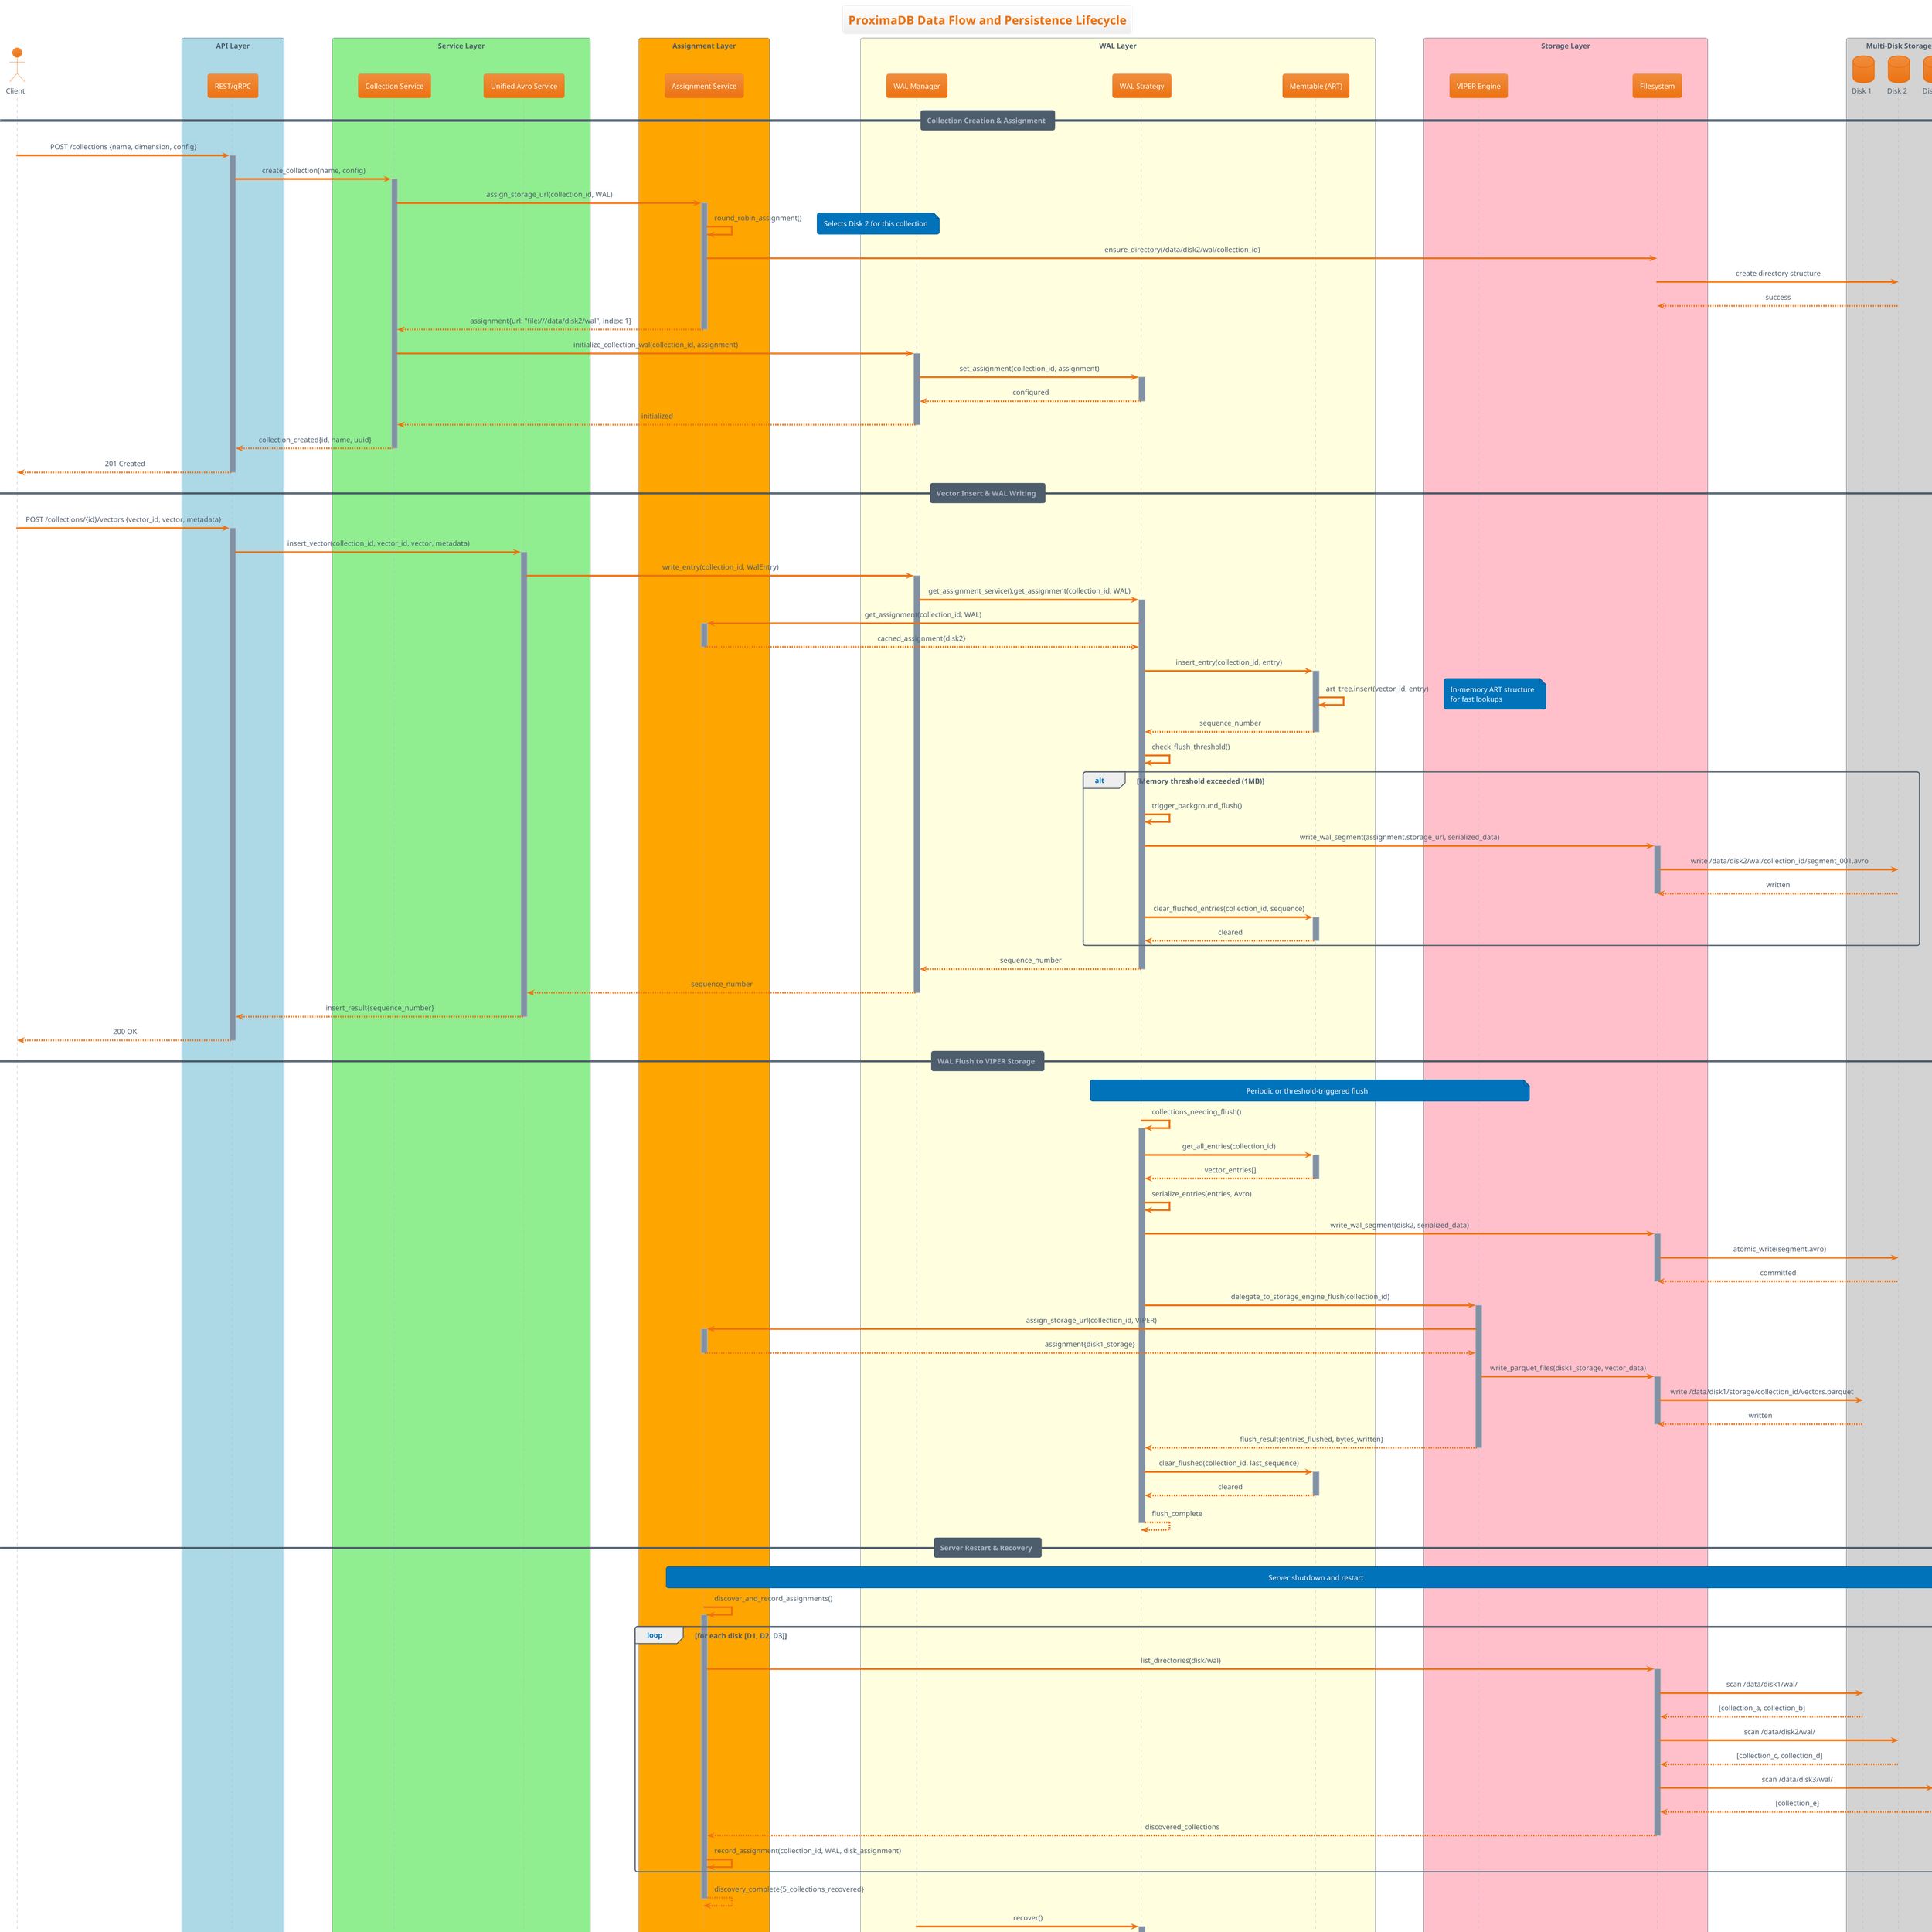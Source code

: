 @startuml Data Flow and Persistence
!theme aws-orange

title ProximaDB Data Flow and Persistence Lifecycle
scale 1.2

skinparam sequenceMessageAlign center

actor "Client" as Client
box "API Layer" #LightBlue
    participant "REST/gRPC" as API
end box

box "Service Layer" #LightGreen
    participant "Collection Service" as CollSvc
    participant "Unified Avro Service" as AvroSvc
end box

box "Assignment Layer" #Orange
    participant "Assignment Service" as AssignSvc
end box

box "WAL Layer" #LightYellow
    participant "WAL Manager" as WAL
    participant "WAL Strategy" as Strategy
    participant "Memtable (ART)" as Memtable
end box

box "Storage Layer" #Pink
    participant "VIPER Engine" as VIPER
    participant "Filesystem" as FS
end box

box "Multi-Disk Storage" #LightGray
    database "Disk 1" as D1
    database "Disk 2" as D2  
    database "Disk 3" as D3
end box

== Collection Creation & Assignment ==

Client -> API: POST /collections {name, dimension, config}
activate API

API -> CollSvc: create_collection(name, config)
activate CollSvc

CollSvc -> AssignSvc: assign_storage_url(collection_id, WAL)
activate AssignSvc

AssignSvc -> AssignSvc: round_robin_assignment()
note right: Selects Disk 2 for this collection

AssignSvc -> FS: ensure_directory(/data/disk2/wal/collection_id)
FS -> D2: create directory structure
D2 --> FS: success

AssignSvc --> CollSvc: assignment{url: "file:///data/disk2/wal", index: 1}
deactivate AssignSvc

CollSvc -> WAL: initialize_collection_wal(collection_id, assignment)
activate WAL

WAL -> Strategy: set_assignment(collection_id, assignment)
activate Strategy
Strategy --> WAL: configured
deactivate Strategy

WAL --> CollSvc: initialized
deactivate WAL

CollSvc --> API: collection_created{id, name, uuid}
deactivate CollSvc

API --> Client: 201 Created
deactivate API

== Vector Insert & WAL Writing ==

Client -> API: POST /collections/{id}/vectors {vector_id, vector, metadata}
activate API

API -> AvroSvc: insert_vector(collection_id, vector_id, vector, metadata)
activate AvroSvc

AvroSvc -> WAL: write_entry(collection_id, WalEntry)
activate WAL

WAL -> Strategy: get_assignment_service().get_assignment(collection_id, WAL)
activate Strategy

Strategy -> AssignSvc: get_assignment(collection_id, WAL)
activate AssignSvc
AssignSvc --> Strategy: cached_assignment{disk2}
deactivate AssignSvc

Strategy -> Memtable: insert_entry(collection_id, entry)
activate Memtable

Memtable -> Memtable: art_tree.insert(vector_id, entry)
note right: In-memory ART structure\nfor fast lookups

Memtable --> Strategy: sequence_number
deactivate Memtable

Strategy -> Strategy: check_flush_threshold()
alt Memory threshold exceeded (1MB)
    Strategy -> Strategy: trigger_background_flush()
    
    Strategy -> FS: write_wal_segment(assignment.storage_url, serialized_data)
    activate FS
    FS -> D2: write /data/disk2/wal/collection_id/segment_001.avro
    D2 --> FS: written
    deactivate FS
    
    Strategy -> Memtable: clear_flushed_entries(collection_id, sequence)
    activate Memtable
    Memtable --> Strategy: cleared
    deactivate Memtable
end

Strategy --> WAL: sequence_number
deactivate Strategy

WAL --> AvroSvc: sequence_number
deactivate WAL

AvroSvc --> API: insert_result{sequence_number}
deactivate AvroSvc

API --> Client: 200 OK
deactivate API

== WAL Flush to VIPER Storage ==

note over Strategy, VIPER: Periodic or threshold-triggered flush

Strategy -> Strategy: collections_needing_flush()
activate Strategy

Strategy -> Memtable: get_all_entries(collection_id)
activate Memtable
Memtable --> Strategy: vector_entries[]
deactivate Memtable

Strategy -> Strategy: serialize_entries(entries, Avro)
Strategy -> FS: write_wal_segment(disk2, serialized_data)
activate FS
FS -> D2: atomic_write(segment.avro)
D2 --> FS: committed
deactivate FS

Strategy -> VIPER: delegate_to_storage_engine_flush(collection_id)
activate VIPER

VIPER -> AssignSvc: assign_storage_url(collection_id, VIPER)
activate AssignSvc
AssignSvc --> VIPER: assignment{disk1_storage}
deactivate AssignSvc

VIPER -> FS: write_parquet_files(disk1_storage, vector_data)
activate FS
FS -> D1: write /data/disk1/storage/collection_id/vectors.parquet
D1 --> FS: written
deactivate FS

VIPER --> Strategy: flush_result{entries_flushed, bytes_written}
deactivate VIPER

Strategy -> Memtable: clear_flushed(collection_id, last_sequence)
activate Memtable
Memtable --> Strategy: cleared
deactivate Memtable

Strategy --> Strategy: flush_complete
deactivate Strategy

== Server Restart & Recovery ==

note over AssignSvc, D3: Server shutdown and restart

AssignSvc -> AssignSvc: discover_and_record_assignments()
activate AssignSvc

loop for each disk [D1, D2, D3]
    AssignSvc -> FS: list_directories(disk/wal)
    activate FS
    FS -> D1: scan /data/disk1/wal/
    D1 --> FS: [collection_a, collection_b]
    FS -> D2: scan /data/disk2/wal/
    D2 --> FS: [collection_c, collection_d]
    FS -> D3: scan /data/disk3/wal/
    D3 --> FS: [collection_e]
    FS --> AssignSvc: discovered_collections
    deactivate FS
    
    AssignSvc -> AssignSvc: record_assignment(collection_id, WAL, disk_assignment)
end

AssignSvc --> AssignSvc: discovery_complete{5_collections_recovered}
deactivate AssignSvc

WAL -> Strategy: recover()
activate Strategy

Strategy -> FS: read_wal_segments(assigned_directories)
activate FS
FS -> D1: read segments
FS -> D2: read segments  
FS -> D3: read segments
FS --> Strategy: all_wal_entries[]
deactivate FS

Strategy -> Strategy: deserialize_entries(wal_data)
Strategy -> Memtable: restore_entries(entries)
activate Memtable
Memtable --> Strategy: restored
deactivate Memtable

Strategy --> WAL: recovery_complete{entries_recovered}
deactivate Strategy

note over Client, D3
    **Multi-Disk Benefits:**
    • Load distribution across multiple disks
    • Parallel I/O operations
    • Fault tolerance (disk failure isolation)
    • Scalable performance
    • Fair assignment via round-robin
end note

@enduml